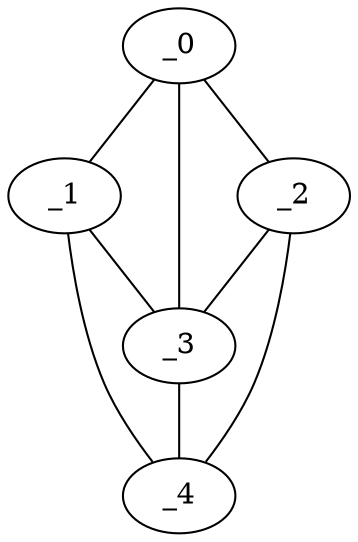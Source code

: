 graph "obj2__75.gxl" {
	_0	 [x=62,
		y=6];
	_1	 [x=65,
		y=2];
	_0 -- _1	 [valence=1];
	_2	 [x=66,
		y=75];
	_0 -- _2	 [valence=1];
	_3	 [x=69,
		y=8];
	_0 -- _3	 [valence=2];
	_1 -- _3	 [valence=2];
	_4	 [x=70,
		y=3];
	_1 -- _4	 [valence=1];
	_2 -- _3	 [valence=2];
	_2 -- _4	 [valence=1];
	_3 -- _4	 [valence=2];
}
